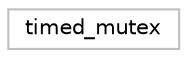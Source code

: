 digraph "Graphical Class Hierarchy"
{
 // LATEX_PDF_SIZE
  edge [fontname="Helvetica",fontsize="10",labelfontname="Helvetica",labelfontsize="10"];
  node [fontname="Helvetica",fontsize="10",shape=record];
  rankdir="LR";
  Node0 [label="timed_mutex",height=0.2,width=0.4,color="grey75", fillcolor="white", style="filled",tooltip="STL class."];
}
